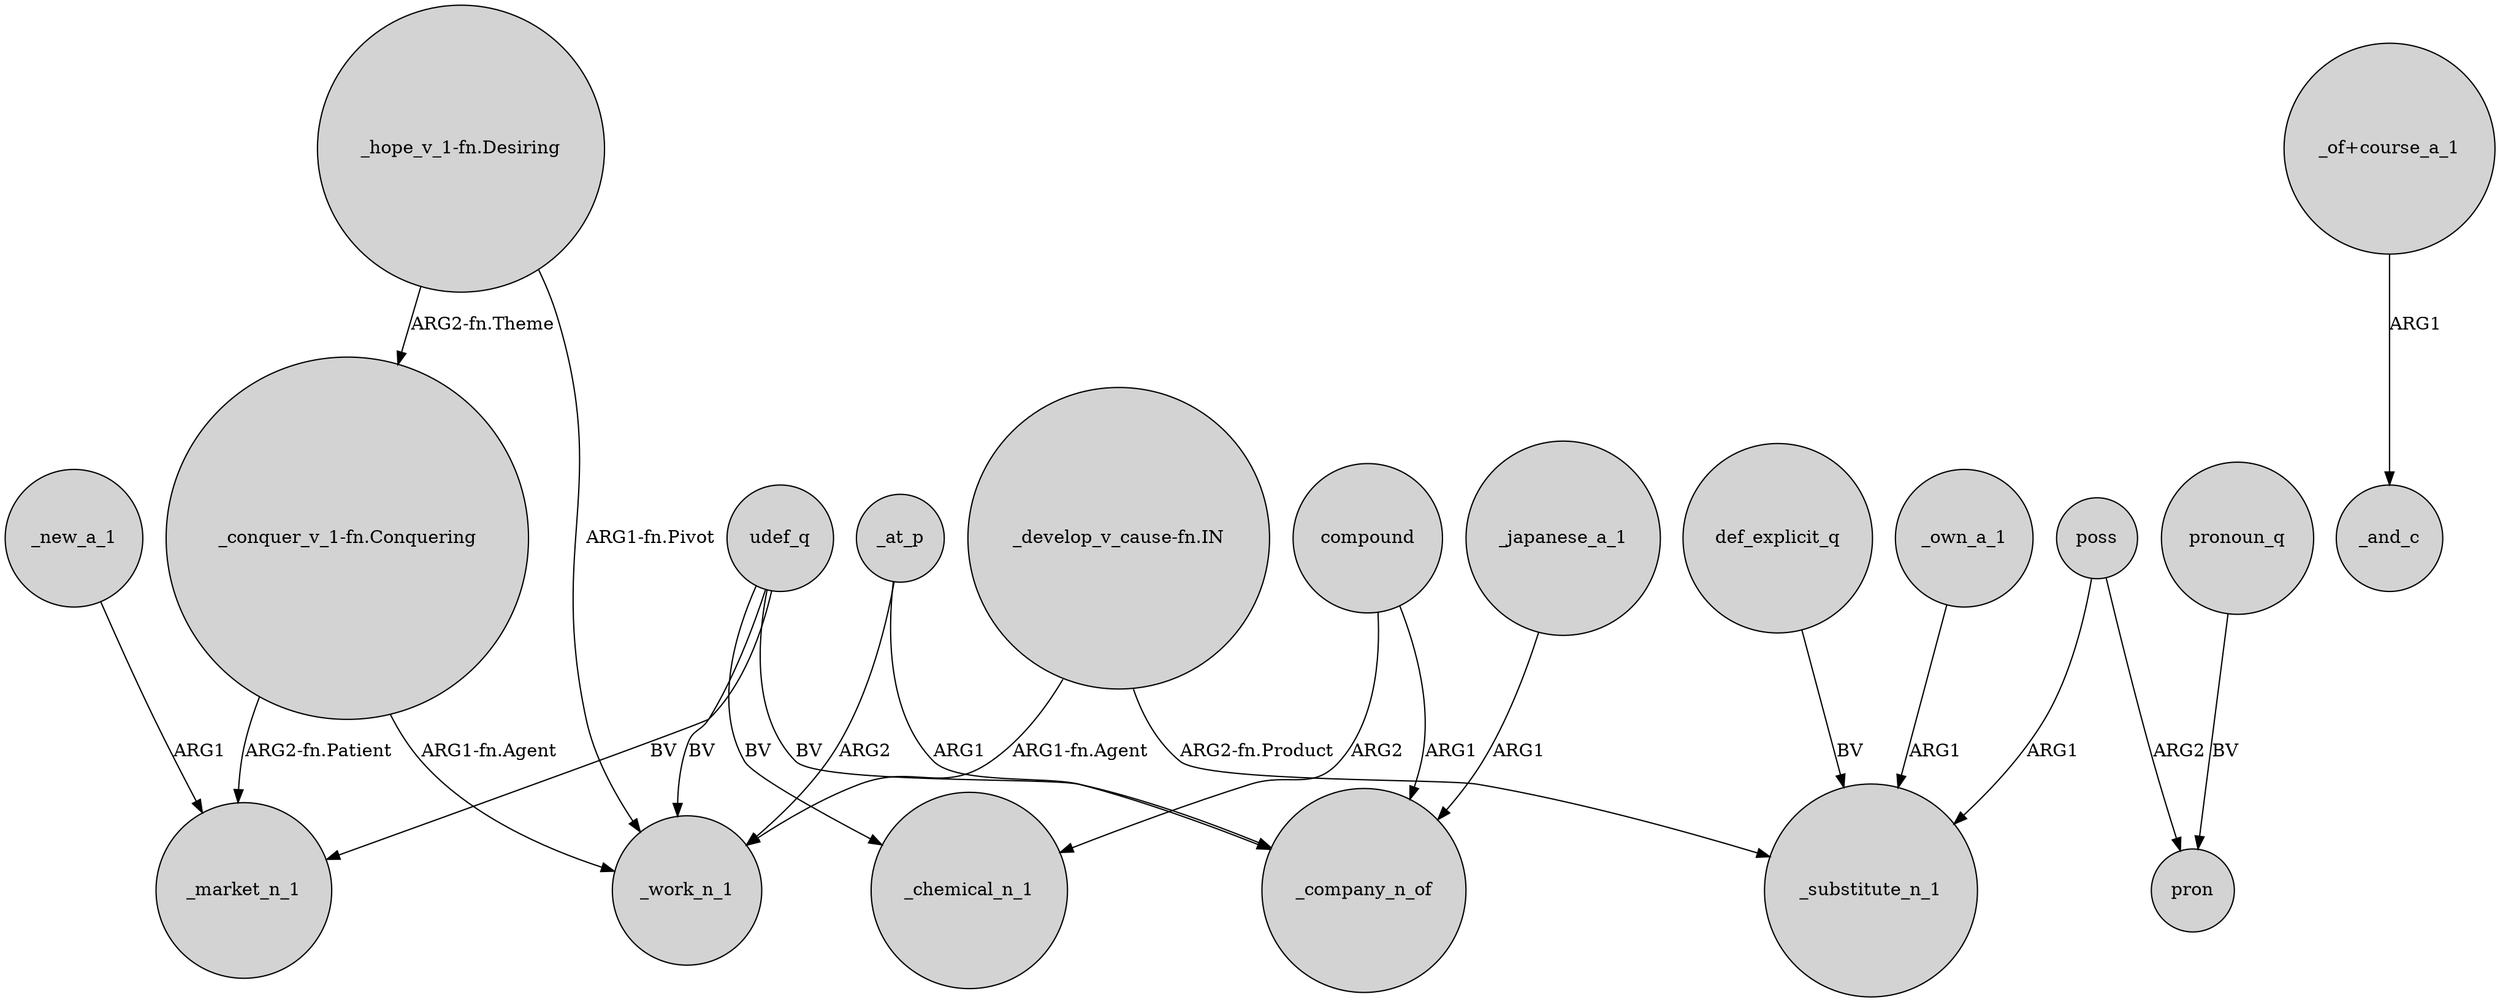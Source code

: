digraph {
	node [shape=circle style=filled]
	"_develop_v_cause-fn.IN" -> _work_n_1 [label="ARG1-fn.Agent"]
	poss -> pron [label=ARG2]
	_at_p -> _work_n_1 [label=ARG2]
	"_conquer_v_1-fn.Conquering" -> _work_n_1 [label="ARG1-fn.Agent"]
	udef_q -> _market_n_1 [label=BV]
	compound -> _chemical_n_1 [label=ARG2]
	"_hope_v_1-fn.Desiring" -> "_conquer_v_1-fn.Conquering" [label="ARG2-fn.Theme"]
	compound -> _company_n_of [label=ARG1]
	pronoun_q -> pron [label=BV]
	_japanese_a_1 -> _company_n_of [label=ARG1]
	_at_p -> _company_n_of [label=ARG1]
	"_develop_v_cause-fn.IN" -> _substitute_n_1 [label="ARG2-fn.Product"]
	"_conquer_v_1-fn.Conquering" -> _market_n_1 [label="ARG2-fn.Patient"]
	poss -> _substitute_n_1 [label=ARG1]
	"_of+course_a_1" -> _and_c [label=ARG1]
	_own_a_1 -> _substitute_n_1 [label=ARG1]
	udef_q -> _company_n_of [label=BV]
	_new_a_1 -> _market_n_1 [label=ARG1]
	udef_q -> _chemical_n_1 [label=BV]
	"_hope_v_1-fn.Desiring" -> _work_n_1 [label="ARG1-fn.Pivot"]
	def_explicit_q -> _substitute_n_1 [label=BV]
	udef_q -> _work_n_1 [label=BV]
}
